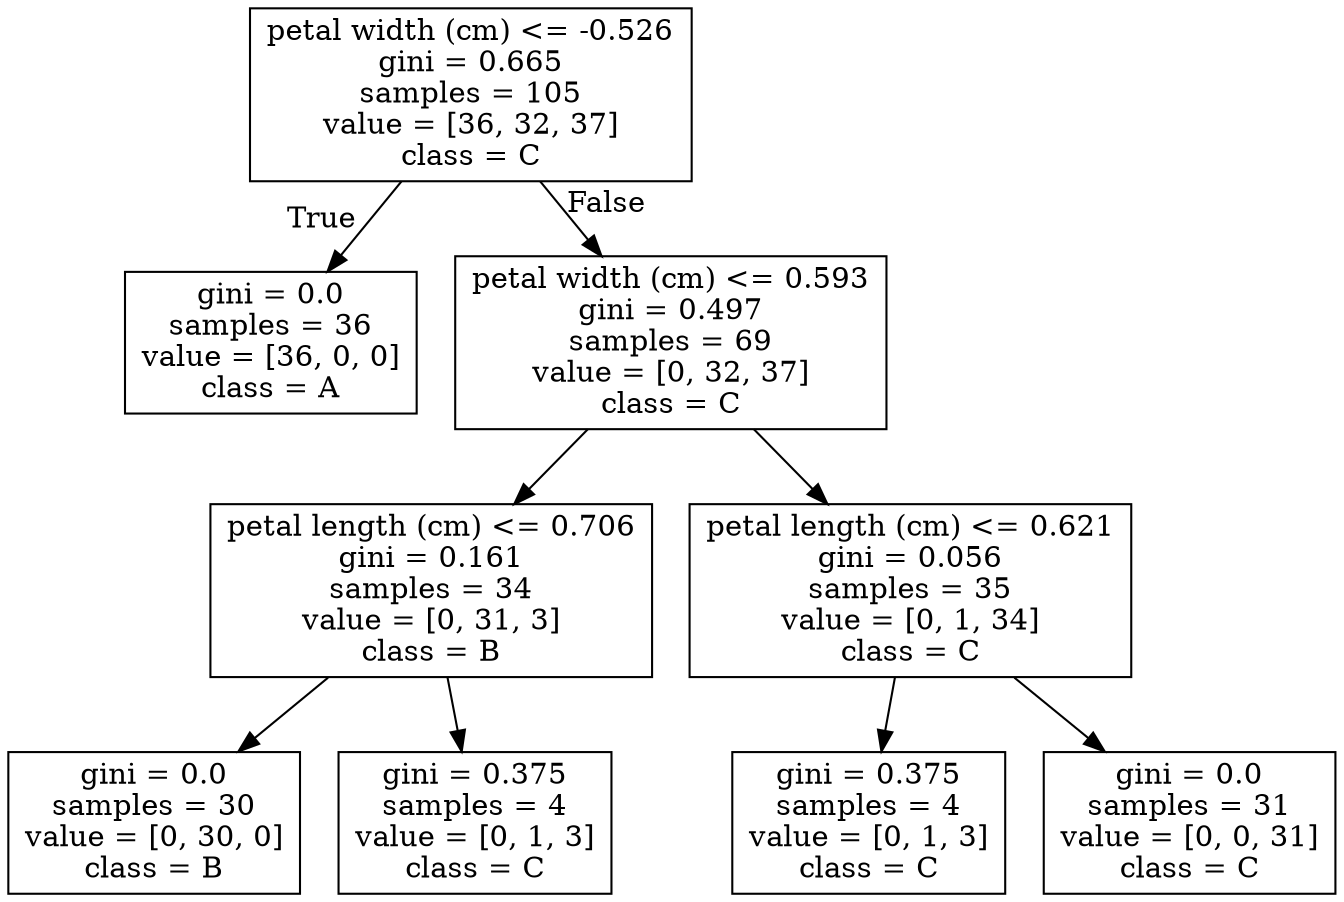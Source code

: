 digraph Tree {
node [shape=box] ;
0 [label="petal width (cm) <= -0.526\ngini = 0.665\nsamples = 105\nvalue = [36, 32, 37]\nclass = C"] ;
1 [label="gini = 0.0\nsamples = 36\nvalue = [36, 0, 0]\nclass = A"] ;
0 -> 1 [labeldistance=2.5, labelangle=45, headlabel="True"] ;
2 [label="petal width (cm) <= 0.593\ngini = 0.497\nsamples = 69\nvalue = [0, 32, 37]\nclass = C"] ;
0 -> 2 [labeldistance=2.5, labelangle=-45, headlabel="False"] ;
3 [label="petal length (cm) <= 0.706\ngini = 0.161\nsamples = 34\nvalue = [0, 31, 3]\nclass = B"] ;
2 -> 3 ;
4 [label="gini = 0.0\nsamples = 30\nvalue = [0, 30, 0]\nclass = B"] ;
3 -> 4 ;
5 [label="gini = 0.375\nsamples = 4\nvalue = [0, 1, 3]\nclass = C"] ;
3 -> 5 ;
6 [label="petal length (cm) <= 0.621\ngini = 0.056\nsamples = 35\nvalue = [0, 1, 34]\nclass = C"] ;
2 -> 6 ;
7 [label="gini = 0.375\nsamples = 4\nvalue = [0, 1, 3]\nclass = C"] ;
6 -> 7 ;
8 [label="gini = 0.0\nsamples = 31\nvalue = [0, 0, 31]\nclass = C"] ;
6 -> 8 ;
}